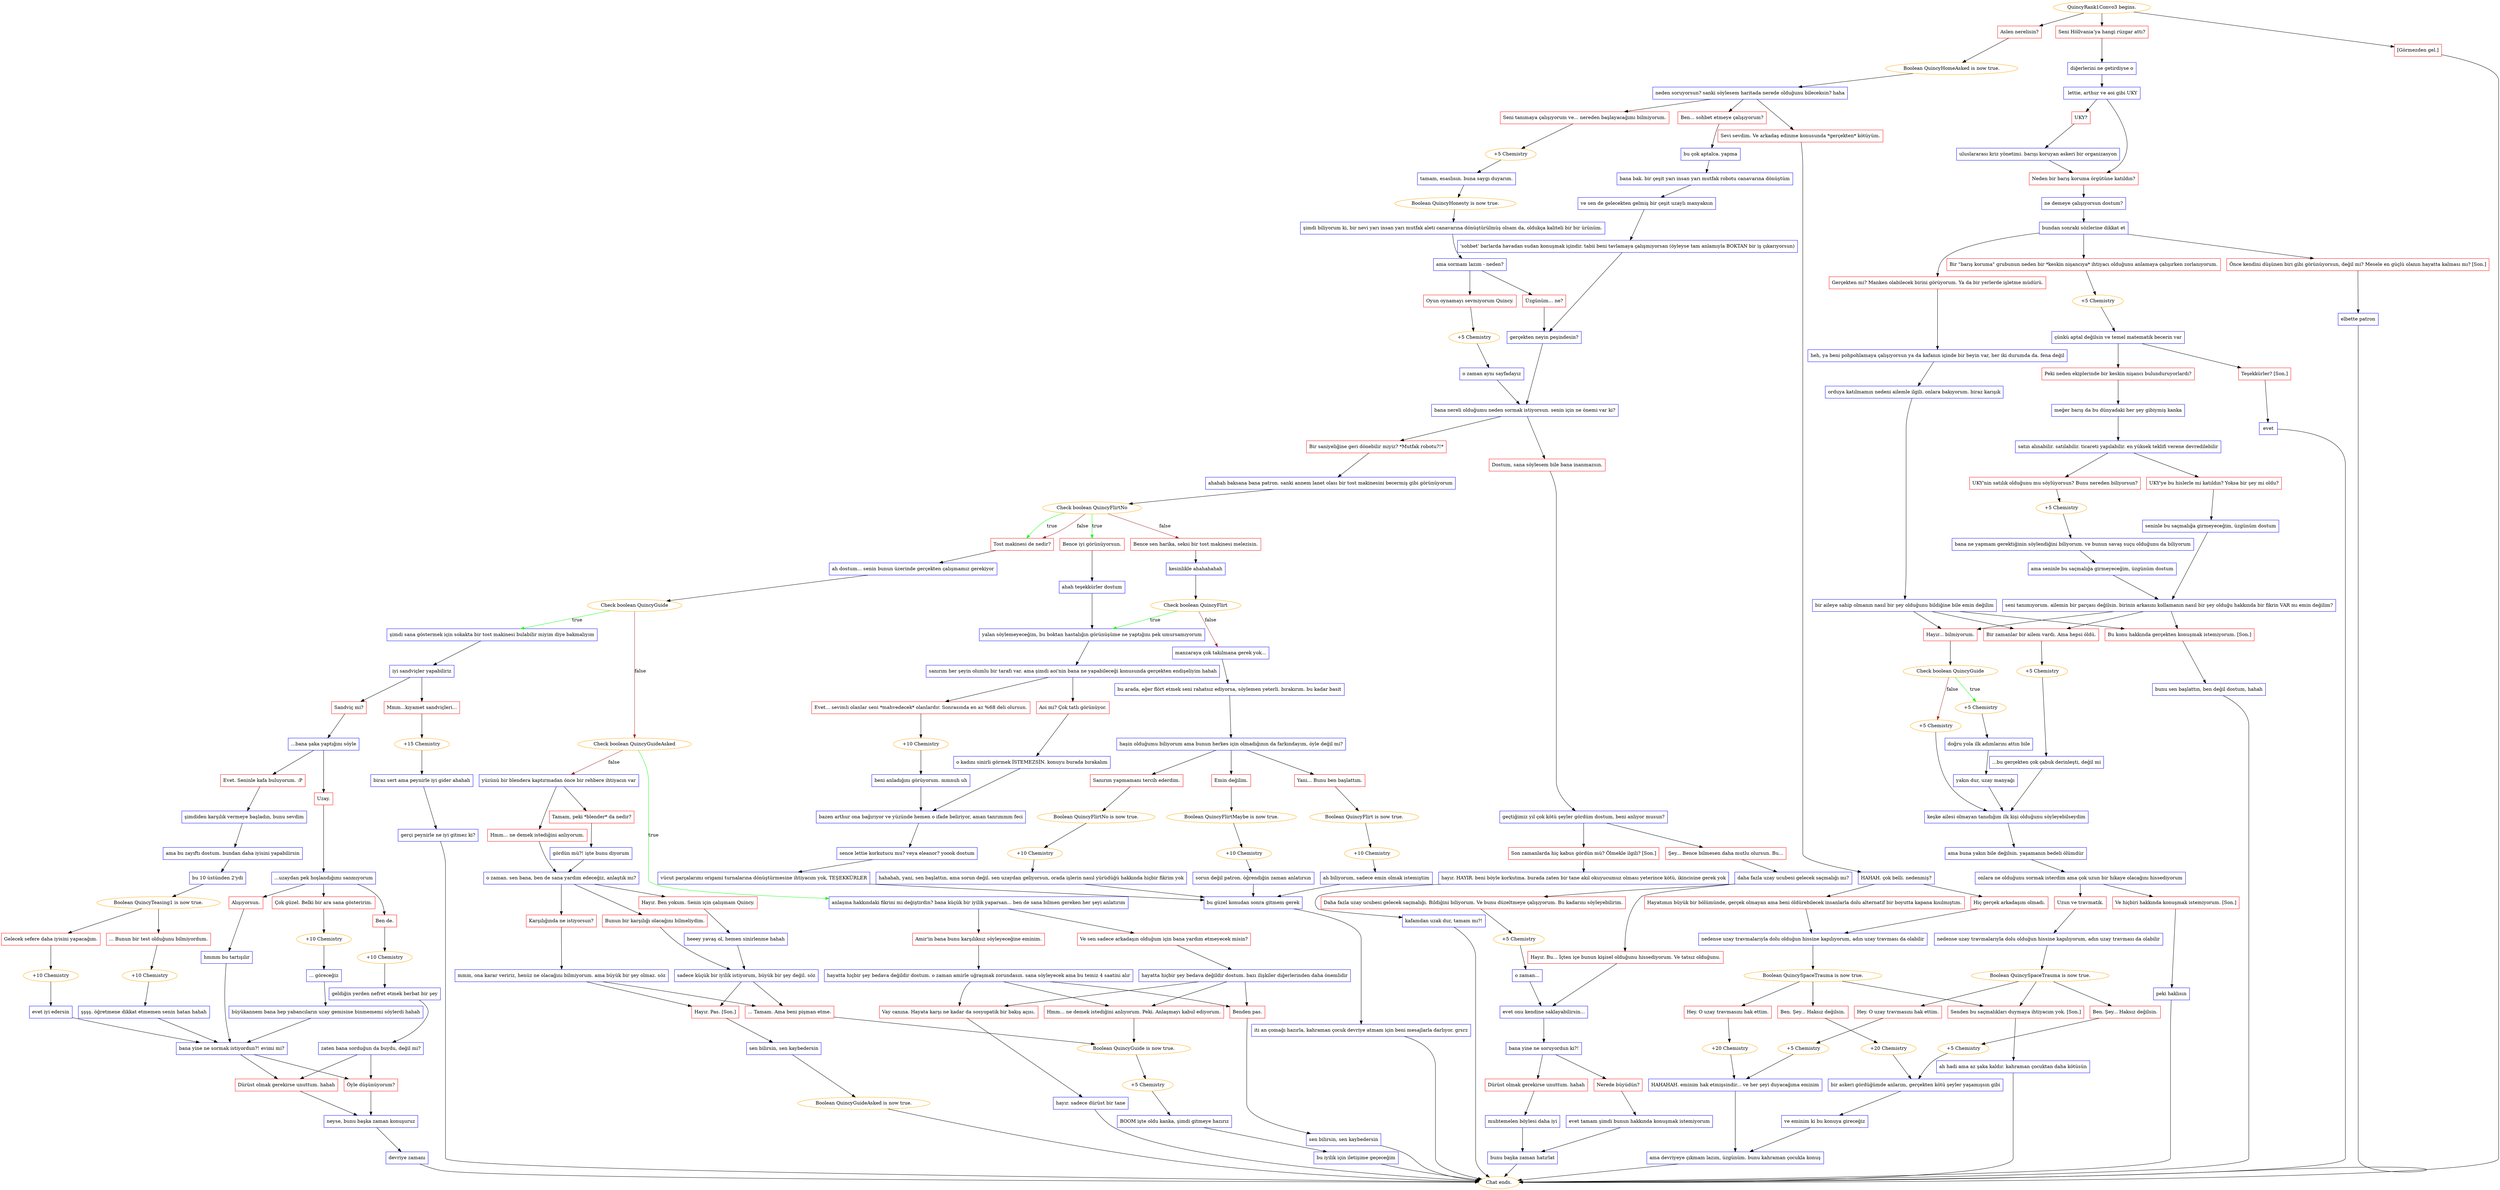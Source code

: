 digraph {
	"QuincyRank1Convo3 begins." [color=orange];
		"QuincyRank1Convo3 begins." -> j3982167738;
		"QuincyRank1Convo3 begins." -> j1573092963;
		"QuincyRank1Convo3 begins." -> j1155504604;
	j3982167738 [label="Aslen nerelisin?",shape=box,color=red];
		j3982167738 -> j575196479;
	j1573092963 [label="Seni Höllvania’ya hangi rüzgar attı?",shape=box,color=red];
		j1573092963 -> j2171787893;
	j1155504604 [label="[Görmezden gel.]",shape=box,color=red];
		j1155504604 -> "Chat ends.";
	j575196479 [label="Boolean QuincyHomeAsked is now true.",color=orange];
		j575196479 -> j2420119778;
	j2171787893 [label="diğerlerini ne getirdiyse o",shape=box,color=blue];
		j2171787893 -> j3112369731;
	"Chat ends." [color=orange];
	j2420119778 [label="neden soruyorsun? sanki söylesem haritada nerede olduğunu bileceksin? haha",shape=box,color=blue];
		j2420119778 -> j3748917320;
		j2420119778 -> j2969451979;
		j2420119778 -> j3111861382;
	j3112369731 [label=" lettie, arthur ve aoi gibi UKY",shape=box,color=blue];
		j3112369731 -> j1119802538;
		j3112369731 -> j4280851747;
	j3748917320 [label="Ben... sohbet etmeye çalışıyorum?",shape=box,color=red];
		j3748917320 -> j136686312;
	j2969451979 [label="Seni tanımaya çalışıyorum ve... nereden başlayacağımı bilmiyorum.",shape=box,color=red];
		j2969451979 -> j4039656711;
	j3111861382 [label="Sevi sevdim. Ve arkadaş edinme konusunda *gerçekten* kötüyüm.",shape=box,color=red];
		j3111861382 -> j3029124376;
	j1119802538 [label="Neden bir barış koruma örgütüne katıldın?",shape=box,color=red];
		j1119802538 -> j924392268;
	j4280851747 [label="UKY?",shape=box,color=red];
		j4280851747 -> j1202070253;
	j136686312 [label="bu çok aptalca. yapma",shape=box,color=blue];
		j136686312 -> j4248740167;
	j4039656711 [label="+5 Chemistry",color=orange];
		j4039656711 -> j3287610350;
	j3029124376 [label="HAHAH. çok belli. nedenmiş?",shape=box,color=blue];
		j3029124376 -> j1491879387;
		j3029124376 -> j1111842417;
	j924392268 [label="ne demeye çalışıyorsun dostum?",shape=box,color=blue];
		j924392268 -> j3061804902;
	j1202070253 [label="uluslararası kriz yönetimi. barışı koruyan askeri bir organizasyon",shape=box,color=blue];
		j1202070253 -> j1119802538;
	j4248740167 [label="bana bak. bir çeşit yarı insan yarı mutfak robotu canavarına dönüştüm",shape=box,color=blue];
		j4248740167 -> j3362837889;
	j3287610350 [label="tamam, esaslısın. buna saygı duyarım.",shape=box,color=blue];
		j3287610350 -> j826352498;
	j1491879387 [label="Hiç gerçek arkadaşım olmadı.",shape=box,color=red];
		j1491879387 -> j3430201052;
	j1111842417 [label="Hayatımın büyük bir bölümünde, gerçek olmayan ama beni öldürebilecek insanlarla dolu alternatif bir boyutta kapana kısılmıştım.",shape=box,color=red];
		j1111842417 -> j3430201052;
	j3061804902 [label="bundan sonraki sözlerine dikkat et",shape=box,color=blue];
		j3061804902 -> j2341144233;
		j3061804902 -> j3790494896;
		j3061804902 -> j2493022773;
	j3362837889 [label="ve sen de gelecekten gelmiş bir çeşit uzaylı manyaksın",shape=box,color=blue];
		j3362837889 -> j360849571;
	j826352498 [label="Boolean QuincyHonesty is now true.",color=orange];
		j826352498 -> j247121361;
	j3430201052 [label="nedense uzay travmalarıyla dolu olduğun hissine kapılıyorum, adın uzay travması da olabilir",shape=box,color=blue];
		j3430201052 -> j3679896852;
	j2341144233 [label="Gerçekten mi? Manken olabilecek birini görüyorum. Ya da bir yerlerde işletme müdürü.",shape=box,color=red];
		j2341144233 -> j2343535987;
	j3790494896 [label="Bir \"barış koruma\" grubunun neden bir *keskin nişancıya* ihtiyacı olduğunu anlamaya çalışırken zorlanıyorum.",shape=box,color=red];
		j3790494896 -> j4075608006;
	j2493022773 [label="Önce kendini düşünen biri gibi görünüyorsun, değil mi? Mesele en güçlü olanın hayatta kalması mı? [Son.]",shape=box,color=red];
		j2493022773 -> j3952910480;
	j360849571 [label="'sohbet' barlarda havadan sudan konuşmak içindir. tabii beni tavlamaya çalışmıyorsan (öyleyse tam anlamıyla BOKTAN bir iş çıkarıyorsun)",shape=box,color=blue];
		j360849571 -> j1228314258;
	j247121361 [label="şimdi biliyorum ki, bir nevi yarı insan yarı mutfak aleti canavarına dönüştürülmüş olsam da, oldukça kaliteli bir bir ürünüm.",shape=box,color=blue];
		j247121361 -> j3230106730;
	j3679896852 [label="Boolean QuincySpaceTrauma is now true.",color=orange];
		j3679896852 -> j1262564974;
		j3679896852 -> j347110517;
		j3679896852 -> j2925967358;
	j2343535987 [label="heh, ya beni pohpohlamaya çalışıyorsun ya da kafanın içinde bir beyin var, her iki durumda da. fena değil",shape=box,color=blue];
		j2343535987 -> j3527074829;
	j4075608006 [label="+5 Chemistry",color=orange];
		j4075608006 -> j3717266838;
	j3952910480 [label="elbette patron",shape=box,color=blue];
		j3952910480 -> "Chat ends.";
	j1228314258 [label="gerçekten neyin peşindesin?",shape=box,color=blue];
		j1228314258 -> j1705525120;
	j3230106730 [label="ama sormam lazım - neden?",shape=box,color=blue];
		j3230106730 -> j3416366931;
		j3230106730 -> j1630818245;
	j1262564974 [label="Ben. Şey... Haksız değilsin.",shape=box,color=red];
		j1262564974 -> j1982457692;
	j347110517 [label="Hey. O uzay travmasını hak ettim.",shape=box,color=red];
		j347110517 -> j1972248503;
	j2925967358 [label="Senden bu saçmalıkları duymaya ihtiyacım yok. [Son.]",shape=box,color=red];
		j2925967358 -> j169556144;
	j3527074829 [label="orduya katılmamın nedeni ailemle ilgili. onlara bakıyorum. biraz karışık",shape=box,color=blue];
		j3527074829 -> j2930729938;
	j3717266838 [label="çünkü aptal değilsin ve temel matematik becerin var",shape=box,color=blue];
		j3717266838 -> j3197209860;
		j3717266838 -> j1879735524;
	j1705525120 [label="bana nereli olduğumu neden sormak istiyorsun. senin için ne önemi var ki?",shape=box,color=blue];
		j1705525120 -> j1155541341;
		j1705525120 -> j1401612798;
	j3416366931 [label="Oyun oynamayı sevmiyorum Quincy.",shape=box,color=red];
		j3416366931 -> j3454492939;
	j1630818245 [label="Üzgünüm... ne?",shape=box,color=red];
		j1630818245 -> j1228314258;
	j1982457692 [label="+20 Chemistry",color=orange];
		j1982457692 -> j822835357;
	j1972248503 [label="+20 Chemistry",color=orange];
		j1972248503 -> j665838465;
	j169556144 [label="ah hadi ama az şaka kaldır. kahraman çocuktan daha kötüsün",shape=box,color=blue];
		j169556144 -> "Chat ends.";
	j2930729938 [label="bir aileye sahip olmanın nasıl bir şey olduğunu bildiğine bile emin değilim",shape=box,color=blue];
		j2930729938 -> j670652366;
		j2930729938 -> j1683228452;
		j2930729938 -> j1557378303;
	j3197209860 [label="Peki neden ekiplerinde bir keskin nişancı bulunduruyorlardı?",shape=box,color=red];
		j3197209860 -> j3911024089;
	j1879735524 [label="Teşekkürler? [Son.]",shape=box,color=red];
		j1879735524 -> j4154005291;
	j1155541341 [label="Bir saniyeliğine geri dönebilir miyiz? *Mutfak robotu?!*",shape=box,color=red];
		j1155541341 -> j1082087096;
	j1401612798 [label="Dostum, sana söylesem bile bana inanmazsın.",shape=box,color=red];
		j1401612798 -> j441649825;
	j3454492939 [label="+5 Chemistry",color=orange];
		j3454492939 -> j3360944565;
	j822835357 [label="bir askeri gördüğümde anlarım, gerçekten kötü şeyler yaşamışsın gibi",shape=box,color=blue];
		j822835357 -> j3622196781;
	j665838465 [label="HAHAHAH. eminim hak etmişsindir... ve her şeyi duyacağıma eminim",shape=box,color=blue];
		j665838465 -> j1144990407;
	j670652366 [label="Bu konu hakkında gerçekten konuşmak istemiyorum. [Son.]",shape=box,color=red];
		j670652366 -> j24811307;
	j1683228452 [label="Hayır... bilmiyorum.",shape=box,color=red];
		j1683228452 -> j3586363487;
	j1557378303 [label="Bir zamanlar bir ailem vardı. Ama hepsi öldü.",shape=box,color=red];
		j1557378303 -> j363087066;
	j3911024089 [label="meğer barış da bu dünyadaki her şey gibiymiş kanka",shape=box,color=blue];
		j3911024089 -> j3456904750;
	j4154005291 [label="evet",shape=box,color=blue];
		j4154005291 -> "Chat ends.";
	j1082087096 [label="ahahah baksana bana patron. sanki annem lanet olası bir tost makinesini becermiş gibi görünüyorum",shape=box,color=blue];
		j1082087096 -> j3131963049;
	j441649825 [label="geçtiğimiz yıl çok kötü şeyler gördüm dostum, beni anlıyor musun?",shape=box,color=blue];
		j441649825 -> j2417983523;
		j441649825 -> j1303745668;
	j3360944565 [label="o zaman aynı sayfadayız",shape=box,color=blue];
		j3360944565 -> j1705525120;
	j3622196781 [label="ve eminim ki bu konuya gireceğiz",shape=box,color=blue];
		j3622196781 -> j1144990407;
	j1144990407 [label="ama devriyeye çıkmam lazım, üzgünüm. bunu kahraman çocukla konuş",shape=box,color=blue];
		j1144990407 -> "Chat ends.";
	j24811307 [label="bunu sen başlattın, ben değil dostum, hahah",shape=box,color=blue];
		j24811307 -> "Chat ends.";
	j3586363487 [label="Check boolean QuincyGuide",color=orange];
		j3586363487 -> j1304863576 [label=true,color=green];
		j3586363487 -> j1554676237 [label=false,color=brown];
	j363087066 [label="+5 Chemistry",color=orange];
		j363087066 -> j2442825417;
	j3456904750 [label="satın alınabilir. satılabilir. ticareti yapılabilir. en yüksek teklifi verene devredilebilir",shape=box,color=blue];
		j3456904750 -> j4155430987;
		j3456904750 -> j3742173157;
	j3131963049 [label="Check boolean QuincyFlirtNo",color=orange];
		j3131963049 -> j791909322 [label=true,color=green];
		j3131963049 -> j1141968515 [label=true,color=green];
		j3131963049 -> j1436899028 [label=false,color=brown];
		j3131963049 -> j791909322 [label=false,color=brown];
	j2417983523 [label="Son zamanlarda hiç kabus gördün mü? Ölmekle ilgili? [Son.]",shape=box,color=red];
		j2417983523 -> j2604829721;
	j1303745668 [label="Şey... Bence bilmesen daha mutlu olursun. Bu...",shape=box,color=red];
		j1303745668 -> j2403725864;
	j1304863576 [label="+5 Chemistry",color=orange];
		j1304863576 -> j2984378647;
	j1554676237 [label="+5 Chemistry",color=orange];
		j1554676237 -> j2450255141;
	j2442825417 [label="...bu gerçekten çok çabuk derinleşti, değil mi",shape=box,color=blue];
		j2442825417 -> j2450255141;
	j4155430987 [label="UKY'nin satılık olduğunu mu söylüyorsun? Bunu nereden biliyorsun?",shape=box,color=red];
		j4155430987 -> j3968967842;
	j3742173157 [label="UKY'ye bu hislerle mi katıldın? Yoksa bir şey mi oldu?",shape=box,color=red];
		j3742173157 -> j3387314060;
	j791909322 [label="Tost makinesi de nedir?",shape=box,color=red];
		j791909322 -> j563295082;
	j1141968515 [label="Bence iyi görünüyorsun.",shape=box,color=red];
		j1141968515 -> j2903489559;
	j1436899028 [label="Bence sen harika, seksi bir tost makinesi melezisin.",shape=box,color=red];
		j1436899028 -> j4240633262;
	j2604829721 [label="hayır. HAYIR. beni böyle korkutma. burada zaten bir tane akıl okuyucumuz olması yeterince kötü, ikincisine gerek yok",shape=box,color=blue];
		j2604829721 -> j1113269775;
	j2403725864 [label="daha fazla uzay ucubesi gelecek saçmalığı mı?",shape=box,color=blue];
		j2403725864 -> j523620817;
		j2403725864 -> j2688703793;
	j2984378647 [label="doğru yola ilk adımlarını attın bile",shape=box,color=blue];
		j2984378647 -> j2174794077;
	j2450255141 [label="keşke ailesi olmayan tanıdığım ilk kişi olduğunu söyleyebilseydim",shape=box,color=blue];
		j2450255141 -> j4205945375;
	j3968967842 [label="+5 Chemistry",color=orange];
		j3968967842 -> j1124344424;
	j3387314060 [label="seninle bu saçmalığa girmeyeceğim, üzgünüm dostum",shape=box,color=blue];
		j3387314060 -> j779594804;
	j563295082 [label="ah dostum... senin bunun üzerinde gerçekten çalışmamız gerekiyor",shape=box,color=blue];
		j563295082 -> j4014483949;
	j2903489559 [label="ahah teşekkürler dostum",shape=box,color=blue];
		j2903489559 -> j3441038165;
	j4240633262 [label="kesinlikle ahahahahah",shape=box,color=blue];
		j4240633262 -> j1762568003;
	j1113269775 [label="kafamdan uzak dur, tamam mı?!",shape=box,color=blue];
		j1113269775 -> "Chat ends.";
	j523620817 [label="Hayır. Bu... İçten içe bunun kişisel olduğunu hissediyorum. Ve tatsız olduğunu.",shape=box,color=red];
		j523620817 -> j1655632897;
	j2688703793 [label="Daha fazla uzay ucubesi gelecek saçmalığı. Bildiğini biliyorum. Ve bunu düzeltmeye çalışıyorum. Bu kadarını söyleyebilirim.",shape=box,color=red];
		j2688703793 -> j2957859862;
	j2174794077 [label="yakın dur, uzay manyağı",shape=box,color=blue];
		j2174794077 -> j2450255141;
	j4205945375 [label="ama buna yakın bile değilsin. yaşamanın bedeli ölümdür",shape=box,color=blue];
		j4205945375 -> j3984078667;
	j1124344424 [label="bana ne yapmam gerektiğinin söylendiğini biliyorum. ve bunun savaş suçu olduğunu da biliyorum",shape=box,color=blue];
		j1124344424 -> j2110312485;
	j779594804 [label="seni tanımıyorum. ailemin bir parçası değilsin. birinin arkasını kollamanın nasıl bir şey olduğu hakkında bir fikrin VAR mı emin değilim?",shape=box,color=blue];
		j779594804 -> j670652366;
		j779594804 -> j1683228452;
		j779594804 -> j1557378303;
	j4014483949 [label="Check boolean QuincyGuide",color=orange];
		j4014483949 -> j3796552365 [label=true,color=green];
		j4014483949 -> j1031253303 [label=false,color=brown];
	j3441038165 [label="yalan söylemeyeceğim, bu boktan hastalığın görünüşüme ne yaptığını pek umursamıyorum",shape=box,color=blue];
		j3441038165 -> j3960734211;
	j1762568003 [label="Check boolean QuincyFlirt",color=orange];
		j1762568003 -> j3441038165 [label=true,color=green];
		j1762568003 -> j1823658950 [label=false,color=brown];
	j1655632897 [label="evet onu kendine saklayabilirsin...",shape=box,color=blue];
		j1655632897 -> j4016841698;
	j2957859862 [label="+5 Chemistry",color=orange];
		j2957859862 -> j1771435651;
	j3984078667 [label="onlara ne olduğunu sormak isterdim ama çok uzun bir hikaye olacağını hissediyorum",shape=box,color=blue];
		j3984078667 -> j2062767776;
		j3984078667 -> j3709192407;
	j2110312485 [label="ama seninle bu saçmalığa girmeyeceğim, üzgünüm dostum",shape=box,color=blue];
		j2110312485 -> j779594804;
	j3796552365 [label="şimdi sana göstermek için sokakta bir tost makinesi bulabilir miyim diye bakmalıyım",shape=box,color=blue];
		j3796552365 -> j239085895;
	j1031253303 [label="Check boolean QuincyGuideAsked",color=orange];
		j1031253303 -> j889113308 [label=true,color=green];
		j1031253303 -> j52568141 [label=false,color=brown];
	j3960734211 [label="sanırım her şeyin olumlu bir tarafı var. ama şimdi aoi'nin bana ne yapabileceği konusunda gerçekten endişeliyim hahah",shape=box,color=blue];
		j3960734211 -> j212611105;
		j3960734211 -> j22441796;
	j1823658950 [label="manzaraya çok takılmana gerek yok...",shape=box,color=blue];
		j1823658950 -> j4217319935;
	j4016841698 [label="bana yine ne soruyordun ki?!",shape=box,color=blue];
		j4016841698 -> j63731448;
		j4016841698 -> j4065071548;
	j1771435651 [label="o zaman...",shape=box,color=blue];
		j1771435651 -> j1655632897;
	j2062767776 [label="Uzun ve travmatik.",shape=box,color=red];
		j2062767776 -> j3493871507;
	j3709192407 [label="Ve hiçbiri hakkında konuşmak istemiyorum. [Son.]",shape=box,color=red];
		j3709192407 -> j1250455254;
	j239085895 [label="iyi sandviçler yapabiliriz",shape=box,color=blue];
		j239085895 -> j749911798;
		j239085895 -> j2214198901;
	j889113308 [label="anlaşma hakkındaki fikrini mi değiştirdin? bana küçük bir iyilik yaparsan... ben de sana bilmen gereken her şeyi anlatırım",shape=box,color=blue];
		j889113308 -> j2582219309;
		j889113308 -> j2394049301;
	j52568141 [label="yüzünü bir blendera kaptırmadan önce bir rehbere ihtiyacın var",shape=box,color=blue];
		j52568141 -> j1833918198;
		j52568141 -> j1907417813;
	j212611105 [label="Aoi mi? Çok tatlı görünüyor.",shape=box,color=red];
		j212611105 -> j707338147;
	j22441796 [label="Evet... sevimli olanlar seni *mahvedecek* olanlardır. Sonrasında en az %68 deli olursun.",shape=box,color=red];
		j22441796 -> j2785041825;
	j4217319935 [label="bu arada, eğer flört etmek seni rahatsız ediyorsa, söylemen yeterli. bırakırım. bu kadar basit",shape=box,color=blue];
		j4217319935 -> j2162877766;
	j63731448 [label="Nerede büyüdün?",shape=box,color=red];
		j63731448 -> j2714713780;
	j4065071548 [label="Dürüst olmak gerekirse unuttum. hahah",shape=box,color=red];
		j4065071548 -> j4143602097;
	j3493871507 [label="nedense uzay travmalarıyla dolu olduğun hissine kapılıyorum, adın uzay travması da olabilir",shape=box,color=blue];
		j3493871507 -> j2966422384;
	j1250455254 [label="peki haklısın",shape=box,color=blue];
		j1250455254 -> "Chat ends.";
	j749911798 [label="Mmm...kıyamet sandviçleri...",shape=box,color=red];
		j749911798 -> j22922080;
	j2214198901 [label="Sandviç mi?",shape=box,color=red];
		j2214198901 -> j4043685581;
	j2582219309 [label="Amir'in bana bunu karşılıksız söyleyeceğine eminim.",shape=box,color=red];
		j2582219309 -> j1828890990;
	j2394049301 [label="Ve sen sadece arkadaşın olduğum için bana yardım etmeyecek misin?",shape=box,color=red];
		j2394049301 -> j1877777507;
	j1833918198 [label="Tamam, peki *blender* da nedir?",shape=box,color=red];
		j1833918198 -> j745301121;
	j1907417813 [label="Hmm... ne demek istediğini anlıyorum.",shape=box,color=red];
		j1907417813 -> j215538034;
	j707338147 [label="o kadını sinirli görmek İSTEMEZSİN. konuyu burada bırakalım",shape=box,color=blue];
		j707338147 -> j1106725485;
	j2785041825 [label="+10 Chemistry",color=orange];
		j2785041825 -> j1557697866;
	j2162877766 [label="haşin olduğumu biliyorum ama bunun herkes için olmadığının da farkındayım, öyle değil mi?",shape=box,color=blue];
		j2162877766 -> j1114308368;
		j2162877766 -> j3535012151;
		j2162877766 -> j2292301049;
	j2714713780 [label="evet tamam şimdi bunun hakkında konuşmak istemiyorum",shape=box,color=blue];
		j2714713780 -> j4233185495;
	j4143602097 [label="muhtemelen böylesi daha iyi",shape=box,color=blue];
		j4143602097 -> j4233185495;
	j2966422384 [label="Boolean QuincySpaceTrauma is now true.",color=orange];
		j2966422384 -> j2590263901;
		j2966422384 -> j112861123;
		j2966422384 -> j2925967358;
	j22922080 [label="+15 Chemistry",color=orange];
		j22922080 -> j3938990166;
	j4043685581 [label="...bana şaka yaptığını söyle",shape=box,color=blue];
		j4043685581 -> j3750228145;
		j4043685581 -> j4166738957;
	j1828890990 [label="hayatta hiçbir şey bedava değildir dostum. o zaman amirle uğraşmak zorundasın. sana söyleyecek ama bu temiz 4 saatini alır",shape=box,color=blue];
		j1828890990 -> j1777559151;
		j1828890990 -> j1680430355;
		j1828890990 -> j1793350778;
	j1877777507 [label="hayatta hiçbir şey bedava değildir dostum. bazı ilişkiler diğerlerinden daha önemlidir",shape=box,color=blue];
		j1877777507 -> j1777559151;
		j1877777507 -> j1680430355;
		j1877777507 -> j1793350778;
	j745301121 [label="gördün mü?! işte bunu diyorum",shape=box,color=blue];
		j745301121 -> j215538034;
	j215538034 [label="o zaman. sen bana, ben de sana yardım edeceğiz, anlaştık mı?",shape=box,color=blue];
		j215538034 -> j3006669782;
		j215538034 -> j634981593;
		j215538034 -> j4101242097;
	j1106725485 [label="bazen arthur ona bağırıyor ve yüzünde hemen o ifade beliriyor, aman tanrımmm feci",shape=box,color=blue];
		j1106725485 -> j769430981;
	j1557697866 [label="beni anladığını görüyorum. mmnuh uh",shape=box,color=blue];
		j1557697866 -> j1106725485;
	j1114308368 [label="Emin değilim.",shape=box,color=red];
		j1114308368 -> j3215724558;
	j3535012151 [label="Yani... Bunu ben başlattım.",shape=box,color=red];
		j3535012151 -> j3575587641;
	j2292301049 [label="Sanırım yapmamanı tercih ederdim.",shape=box,color=red];
		j2292301049 -> j438136000;
	j4233185495 [label="bunu başka zaman hatırlat",shape=box,color=blue];
		j4233185495 -> "Chat ends.";
	j2590263901 [label="Ben. Şey... Haksız değilsin.",shape=box,color=red];
		j2590263901 -> j2029288141;
	j112861123 [label="Hey. O uzay travmasını hak ettim.",shape=box,color=red];
		j112861123 -> j1260039564;
	j3938990166 [label="biraz sert ama peynirle iyi gider ahahah",shape=box,color=blue];
		j3938990166 -> j174978857;
	j3750228145 [label="Evet. Seninle kafa buluyorum. :P",shape=box,color=red];
		j3750228145 -> j2540819276;
	j4166738957 [label="Uzay.",shape=box,color=red];
		j4166738957 -> j389459586;
	j1777559151 [label="Hmm... ne demek istediğini anlıyorum. Peki. Anlaşmayı kabul ediyorum.",shape=box,color=red];
		j1777559151 -> j2221832194;
	j1680430355 [label="Vay canına. Hayata karşı ne kadar da sosyopatik bir bakış açısı.",shape=box,color=red];
		j1680430355 -> j932917295;
	j1793350778 [label="Benden pas.",shape=box,color=red];
		j1793350778 -> j4219783894;
	j3006669782 [label="Karşılığında ne istiyorsun?",shape=box,color=red];
		j3006669782 -> j2941329152;
	j634981593 [label="Bunun bir karşılığı olacağını bilmeliydim.",shape=box,color=red];
		j634981593 -> j2476892030;
	j4101242097 [label="Hayır. Ben yokum. Senin için çalışmam Quincy.",shape=box,color=red];
		j4101242097 -> j3129847915;
	j769430981 [label="sence lettie korkutucu mu? veya eleanor? yoook dostum",shape=box,color=blue];
		j769430981 -> j2712397326;
	j3215724558 [label="Boolean QuincyFlirtMaybe is now true.",color=orange];
		j3215724558 -> j333499943;
	j3575587641 [label="Boolean QuincyFlirt is now true.",color=orange];
		j3575587641 -> j2056615666;
	j438136000 [label="Boolean QuincyFlirtNo is now true.",color=orange];
		j438136000 -> j2212199104;
	j2029288141 [label="+5 Chemistry",color=orange];
		j2029288141 -> j822835357;
	j1260039564 [label="+5 Chemistry",color=orange];
		j1260039564 -> j665838465;
	j174978857 [label="gerçi peynirle ne iyi gitmez ki?",shape=box,color=blue];
		j174978857 -> "Chat ends.";
	j2540819276 [label="şimdiden karşılık vermeye başladın, bunu sevdim",shape=box,color=blue];
		j2540819276 -> j699647597;
	j389459586 [label="...uzaydan pek hoşlandığımı sanmıyorum",shape=box,color=blue];
		j389459586 -> j1222922848;
		j389459586 -> j4290376832;
		j389459586 -> j4017155097;
	j2221832194 [label="Boolean QuincyGuide is now true.",color=orange];
		j2221832194 -> j4207156951;
	j932917295 [label="hayır. sadece dürüst bir tane",shape=box,color=blue];
		j932917295 -> "Chat ends.";
	j4219783894 [label="sen bilirsin, sen kaybedersin",shape=box,color=blue];
		j4219783894 -> "Chat ends.";
	j2941329152 [label="mmm, ona karar veririz, henüz ne olacağını bilmiyorum. ama büyük bir şey olmaz. söz",shape=box,color=blue];
		j2941329152 -> j482878840;
		j2941329152 -> j1410221338;
	j2476892030 [label="sadece küçük bir iyilik istiyorum, büyük bir şey değil. söz",shape=box,color=blue];
		j2476892030 -> j482878840;
		j2476892030 -> j1410221338;
	j3129847915 [label="heeey yavaş ol, hemen sinirlenme hahah",shape=box,color=blue];
		j3129847915 -> j2476892030;
	j2712397326 [label="vücut parçalarımı origami turnalarına dönüştürmesine ihtiyacım yok, TEŞEKKÜRLER",shape=box,color=blue];
		j2712397326 -> j3642524386;
	j333499943 [label="+10 Chemistry",color=orange];
		j333499943 -> j1973940869;
	j2056615666 [label="+10 Chemistry",color=orange];
		j2056615666 -> j2832631658;
	j2212199104 [label="+10 Chemistry",color=orange];
		j2212199104 -> j3254575336;
	j699647597 [label="ama bu zayıftı dostum. bundan daha iyisini yapabilirsin",shape=box,color=blue];
		j699647597 -> j962291262;
	j1222922848 [label="Ben de.",shape=box,color=red];
		j1222922848 -> j369707441;
	j4290376832 [label="Alışıyorsun.",shape=box,color=red];
		j4290376832 -> j2442423867;
	j4017155097 [label="Çok güzel. Belki bir ara sana gösteririm.",shape=box,color=red];
		j4017155097 -> j1105282700;
	j4207156951 [label="+5 Chemistry",color=orange];
		j4207156951 -> j1995454622;
	j482878840 [label="... Tamam. Ama beni pişman etme.",shape=box,color=red];
		j482878840 -> j2221832194;
	j1410221338 [label="Hayır. Pas. [Son.]",shape=box,color=red];
		j1410221338 -> j124325897;
	j3642524386 [label="bu güzel konudan sonra gitmem gerek",shape=box,color=blue];
		j3642524386 -> j1585280434;
	j1973940869 [label="sorun değil patron. öğrendiğin zaman anlatırsın",shape=box,color=blue];
		j1973940869 -> j3642524386;
	j2832631658 [label="ah biliyorum, sadece emin olmak istemiştim",shape=box,color=blue];
		j2832631658 -> j3642524386;
	j3254575336 [label="hahahah, yani, sen başlattın, ama sorun değil. sen uzaydan geliyorsun, orada işlerin nasıl yürüdüğü hakkında hiçbir fikrim yok",shape=box,color=blue];
		j3254575336 -> j3642524386;
	j962291262 [label="bu 10 üstünden 2'ydi",shape=box,color=blue];
		j962291262 -> j3740468514;
	j369707441 [label="+10 Chemistry",color=orange];
		j369707441 -> j1215542319;
	j2442423867 [label="hmmm bu tartışılır",shape=box,color=blue];
		j2442423867 -> j2371928403;
	j1105282700 [label="+10 Chemistry",color=orange];
		j1105282700 -> j1250802273;
	j1995454622 [label="BOOM işte oldu kanka, şimdi gitmeye hazırız",shape=box,color=blue];
		j1995454622 -> j140320582;
	j124325897 [label="sen bilirsin, sen kaybedersin",shape=box,color=blue];
		j124325897 -> j4247241603;
	j1585280434 [label="iti an çomağı hazırla, kahraman çocuk devriye atmam için beni mesajlarla darlıyor. grsrz",shape=box,color=blue];
		j1585280434 -> "Chat ends.";
	j3740468514 [label="Boolean QuincyTeasing1 is now true.",color=orange];
		j3740468514 -> j2156558182;
		j3740468514 -> j3875167150;
	j1215542319 [label="geldiğin yerden nefret etmek berbat bir şey",shape=box,color=blue];
		j1215542319 -> j1144811789;
	j2371928403 [label="bana yine ne sormak istiyordun?! evimi mi?",shape=box,color=blue];
		j2371928403 -> j3617568970;
		j2371928403 -> j2757887296;
	j1250802273 [label="... göreceğiz",shape=box,color=blue];
		j1250802273 -> j590231347;
	j140320582 [label="bu iyilik için iletişime geçeceğim",shape=box,color=blue];
		j140320582 -> "Chat ends.";
	j4247241603 [label="Boolean QuincyGuideAsked is now true.",color=orange];
		j4247241603 -> "Chat ends.";
	j2156558182 [label="Gelecek sefere daha iyisini yapacağım.",shape=box,color=red];
		j2156558182 -> j1926828893;
	j3875167150 [label="... Bunun bir test olduğunu bilmiyordum.",shape=box,color=red];
		j3875167150 -> j437871584;
	j1144811789 [label="zaten bana sorduğun da buydu, değil mi?",shape=box,color=blue];
		j1144811789 -> j3617568970;
		j1144811789 -> j2757887296;
	j3617568970 [label="Öyle düşünüyorum?",shape=box,color=red];
		j3617568970 -> j2030272487;
	j2757887296 [label="Dürüst olmak gerekirse unuttum. hahah",shape=box,color=red];
		j2757887296 -> j2030272487;
	j590231347 [label="büyükannem bana hep yabancıların uzay gemisine binmememi söylerdi hahah",shape=box,color=blue];
		j590231347 -> j2371928403;
	j1926828893 [label="+10 Chemistry",color=orange];
		j1926828893 -> j2957171667;
	j437871584 [label="+10 Chemistry",color=orange];
		j437871584 -> j1144163193;
	j2030272487 [label="neyse, bunu başka zaman konuşuruz",shape=box,color=blue];
		j2030272487 -> j4012877954;
	j2957171667 [label="evet iyi edersin",shape=box,color=blue];
		j2957171667 -> j2371928403;
	j1144163193 [label="şşşş. öğretmene dikkat etmemen senin hatan hahah",shape=box,color=blue];
		j1144163193 -> j2371928403;
	j4012877954 [label="devriye zamanı",shape=box,color=blue];
		j4012877954 -> "Chat ends.";
}